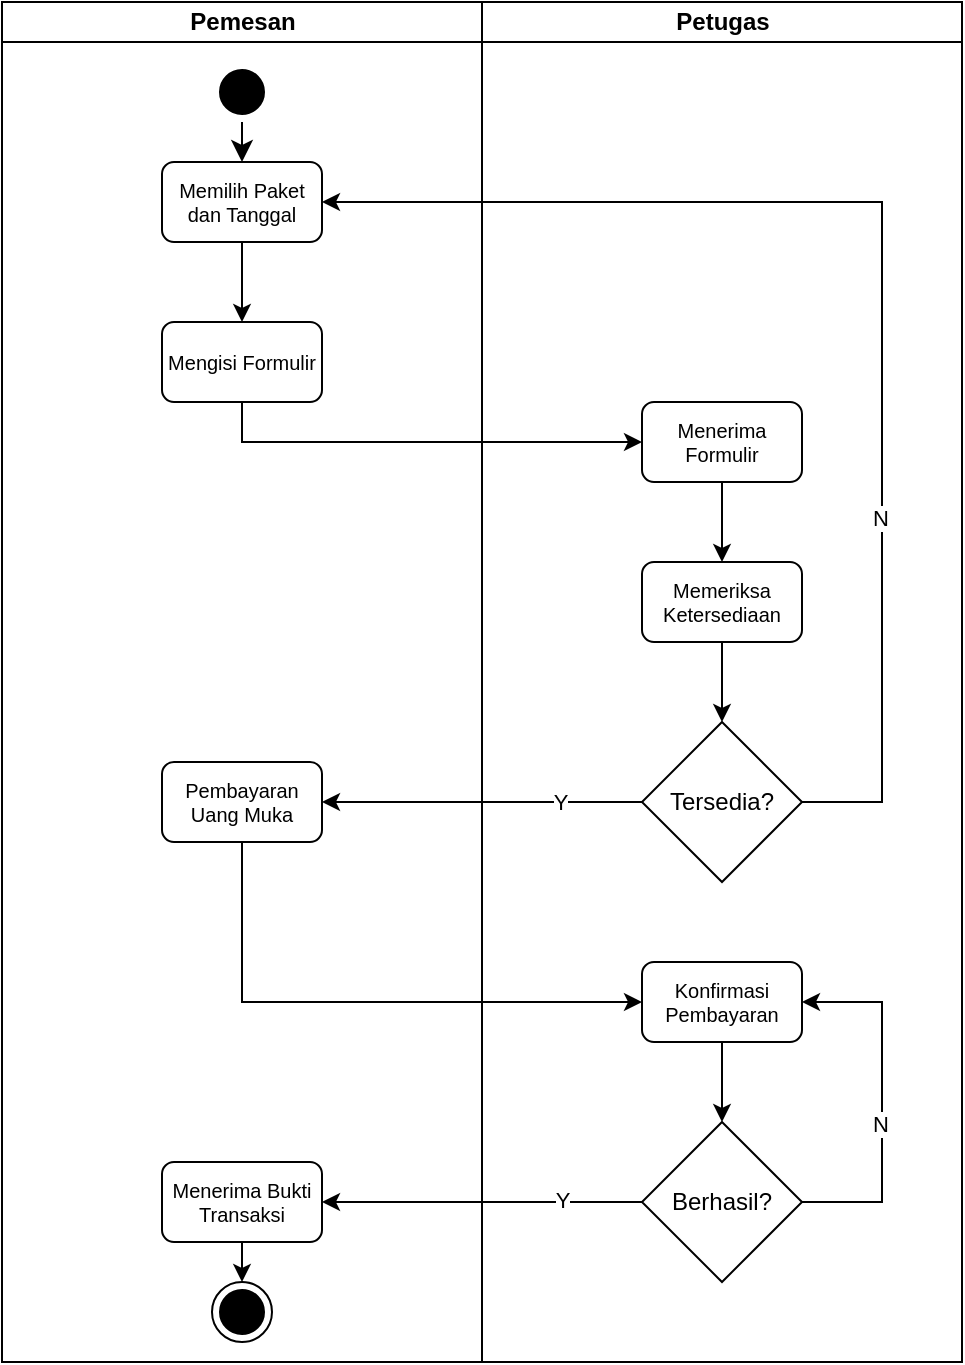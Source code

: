 <mxfile version="21.7.5" type="github" pages="2">
  <diagram name="Berjalan" id="e7e014a7-5840-1c2e-5031-d8a46d1fe8dd">
    <mxGraphModel dx="1060" dy="561" grid="1" gridSize="10" guides="1" tooltips="1" connect="1" arrows="1" fold="1" page="1" pageScale="1" pageWidth="1169" pageHeight="826" background="none" math="0" shadow="0">
      <root>
        <mxCell id="0" />
        <mxCell id="1" parent="0" />
        <mxCell id="pQh984amjkJI4nYFNe4P-45" value="Pemesan" style="swimlane;html=1;startSize=20;" vertex="1" parent="1">
          <mxGeometry x="40" y="40" width="240" height="680" as="geometry" />
        </mxCell>
        <mxCell id="pQh984amjkJI4nYFNe4P-63" value="" style="ellipse;html=1;shape=startState;fillColor=#000000;strokeColor=#000000;" vertex="1" parent="pQh984amjkJI4nYFNe4P-45">
          <mxGeometry x="105" y="30" width="30" height="30" as="geometry" />
        </mxCell>
        <mxCell id="pQh984amjkJI4nYFNe4P-66" value="Mengisi Formulir" style="rounded=1;whiteSpace=wrap;html=1;fontSize=10;" vertex="1" parent="pQh984amjkJI4nYFNe4P-45">
          <mxGeometry x="80" y="160" width="80" height="40" as="geometry" />
        </mxCell>
        <mxCell id="pQh984amjkJI4nYFNe4P-72" value="Pembayaran Uang Muka" style="rounded=1;whiteSpace=wrap;html=1;fontSize=10;" vertex="1" parent="pQh984amjkJI4nYFNe4P-45">
          <mxGeometry x="80" y="380" width="80" height="40" as="geometry" />
        </mxCell>
        <mxCell id="pQh984amjkJI4nYFNe4P-85" style="edgeStyle=orthogonalEdgeStyle;rounded=0;orthogonalLoop=1;jettySize=auto;html=1;exitX=0.5;exitY=1;exitDx=0;exitDy=0;entryX=0.5;entryY=0;entryDx=0;entryDy=0;" edge="1" parent="pQh984amjkJI4nYFNe4P-45" source="pQh984amjkJI4nYFNe4P-75" target="pQh984amjkJI4nYFNe4P-76">
          <mxGeometry relative="1" as="geometry" />
        </mxCell>
        <mxCell id="pQh984amjkJI4nYFNe4P-75" value="Menerima Bukti Transaksi" style="rounded=1;whiteSpace=wrap;html=1;fontSize=10;" vertex="1" parent="pQh984amjkJI4nYFNe4P-45">
          <mxGeometry x="80" y="580" width="80" height="40" as="geometry" />
        </mxCell>
        <mxCell id="pQh984amjkJI4nYFNe4P-76" value="" style="ellipse;html=1;shape=endState;fillColor=#000000;strokeColor=#000000;" vertex="1" parent="pQh984amjkJI4nYFNe4P-45">
          <mxGeometry x="105" y="640" width="30" height="30" as="geometry" />
        </mxCell>
        <mxCell id="pQh984amjkJI4nYFNe4P-86" value="" style="edgeStyle=orthogonalEdgeStyle;html=1;verticalAlign=bottom;endArrow=classic;endSize=8;strokeColor=#000000;rounded=0;endFill=1;" edge="1" parent="pQh984amjkJI4nYFNe4P-45" source="pQh984amjkJI4nYFNe4P-63" target="pQh984amjkJI4nYFNe4P-65">
          <mxGeometry relative="1" as="geometry">
            <mxPoint x="160" y="160" as="targetPoint" />
            <mxPoint x="160" y="100" as="sourcePoint" />
          </mxGeometry>
        </mxCell>
        <mxCell id="pQh984amjkJI4nYFNe4P-87" value="" style="edgeStyle=orthogonalEdgeStyle;rounded=0;orthogonalLoop=1;jettySize=auto;html=1;" edge="1" parent="pQh984amjkJI4nYFNe4P-45" source="pQh984amjkJI4nYFNe4P-65" target="pQh984amjkJI4nYFNe4P-66">
          <mxGeometry relative="1" as="geometry" />
        </mxCell>
        <mxCell id="pQh984amjkJI4nYFNe4P-65" value="Memilih Paket dan Tanggal" style="rounded=1;whiteSpace=wrap;html=1;fontSize=10;" vertex="1" parent="pQh984amjkJI4nYFNe4P-45">
          <mxGeometry x="80" y="80" width="80" height="40" as="geometry" />
        </mxCell>
        <mxCell id="pQh984amjkJI4nYFNe4P-54" value="Petugas" style="swimlane;html=1;startSize=20;" vertex="1" parent="1">
          <mxGeometry x="280" y="40" width="240" height="680" as="geometry" />
        </mxCell>
        <mxCell id="pQh984amjkJI4nYFNe4P-79" value="" style="edgeStyle=orthogonalEdgeStyle;rounded=0;orthogonalLoop=1;jettySize=auto;html=1;" edge="1" parent="pQh984amjkJI4nYFNe4P-54" source="pQh984amjkJI4nYFNe4P-68" target="pQh984amjkJI4nYFNe4P-70">
          <mxGeometry relative="1" as="geometry" />
        </mxCell>
        <mxCell id="pQh984amjkJI4nYFNe4P-68" value="Menerima Formulir" style="rounded=1;whiteSpace=wrap;html=1;fontSize=10;" vertex="1" parent="pQh984amjkJI4nYFNe4P-54">
          <mxGeometry x="80" y="200" width="80" height="40" as="geometry" />
        </mxCell>
        <mxCell id="pQh984amjkJI4nYFNe4P-80" value="" style="edgeStyle=orthogonalEdgeStyle;rounded=0;orthogonalLoop=1;jettySize=auto;html=1;" edge="1" parent="pQh984amjkJI4nYFNe4P-54" source="pQh984amjkJI4nYFNe4P-70" target="pQh984amjkJI4nYFNe4P-71">
          <mxGeometry relative="1" as="geometry" />
        </mxCell>
        <mxCell id="pQh984amjkJI4nYFNe4P-70" value="Memeriksa Ketersediaan" style="rounded=1;whiteSpace=wrap;html=1;fontSize=10;" vertex="1" parent="pQh984amjkJI4nYFNe4P-54">
          <mxGeometry x="80" y="280" width="80" height="40" as="geometry" />
        </mxCell>
        <mxCell id="pQh984amjkJI4nYFNe4P-71" value="Tersedia?" style="rhombus;whiteSpace=wrap;html=1;" vertex="1" parent="pQh984amjkJI4nYFNe4P-54">
          <mxGeometry x="80" y="360" width="80" height="80" as="geometry" />
        </mxCell>
        <mxCell id="pQh984amjkJI4nYFNe4P-83" value="" style="edgeStyle=orthogonalEdgeStyle;rounded=0;orthogonalLoop=1;jettySize=auto;html=1;" edge="1" parent="pQh984amjkJI4nYFNe4P-54" source="pQh984amjkJI4nYFNe4P-73" target="pQh984amjkJI4nYFNe4P-74">
          <mxGeometry relative="1" as="geometry" />
        </mxCell>
        <mxCell id="pQh984amjkJI4nYFNe4P-73" value="Konfirmasi Pembayaran" style="rounded=1;whiteSpace=wrap;html=1;fontSize=10;" vertex="1" parent="pQh984amjkJI4nYFNe4P-54">
          <mxGeometry x="80" y="480" width="80" height="40" as="geometry" />
        </mxCell>
        <mxCell id="pQh984amjkJI4nYFNe4P-91" style="edgeStyle=orthogonalEdgeStyle;rounded=0;orthogonalLoop=1;jettySize=auto;html=1;entryX=1;entryY=0.5;entryDx=0;entryDy=0;" edge="1" parent="pQh984amjkJI4nYFNe4P-54" source="pQh984amjkJI4nYFNe4P-74" target="pQh984amjkJI4nYFNe4P-73">
          <mxGeometry relative="1" as="geometry">
            <Array as="points">
              <mxPoint x="200" y="600" />
              <mxPoint x="200" y="500" />
            </Array>
          </mxGeometry>
        </mxCell>
        <mxCell id="pQh984amjkJI4nYFNe4P-92" value="N" style="edgeLabel;html=1;align=center;verticalAlign=middle;resizable=0;points=[];" vertex="1" connectable="0" parent="pQh984amjkJI4nYFNe4P-91">
          <mxGeometry x="-0.122" y="-1" relative="1" as="geometry">
            <mxPoint x="-2" as="offset" />
          </mxGeometry>
        </mxCell>
        <mxCell id="pQh984amjkJI4nYFNe4P-74" value="Berhasil?" style="rhombus;whiteSpace=wrap;html=1;" vertex="1" parent="pQh984amjkJI4nYFNe4P-54">
          <mxGeometry x="80" y="560" width="80" height="80" as="geometry" />
        </mxCell>
        <mxCell id="pQh984amjkJI4nYFNe4P-78" style="edgeStyle=orthogonalEdgeStyle;rounded=0;orthogonalLoop=1;jettySize=auto;html=1;entryX=0;entryY=0.5;entryDx=0;entryDy=0;" edge="1" parent="1" source="pQh984amjkJI4nYFNe4P-66" target="pQh984amjkJI4nYFNe4P-68">
          <mxGeometry relative="1" as="geometry">
            <Array as="points">
              <mxPoint x="160" y="260" />
            </Array>
          </mxGeometry>
        </mxCell>
        <mxCell id="pQh984amjkJI4nYFNe4P-81" style="edgeStyle=orthogonalEdgeStyle;rounded=0;orthogonalLoop=1;jettySize=auto;html=1;entryX=1;entryY=0.5;entryDx=0;entryDy=0;" edge="1" parent="1" source="pQh984amjkJI4nYFNe4P-71" target="pQh984amjkJI4nYFNe4P-72">
          <mxGeometry relative="1" as="geometry" />
        </mxCell>
        <mxCell id="pQh984amjkJI4nYFNe4P-89" value="Y" style="edgeLabel;html=1;align=center;verticalAlign=middle;resizable=0;points=[];" vertex="1" connectable="0" parent="pQh984amjkJI4nYFNe4P-81">
          <mxGeometry x="-0.55" relative="1" as="geometry">
            <mxPoint x="-5" as="offset" />
          </mxGeometry>
        </mxCell>
        <mxCell id="pQh984amjkJI4nYFNe4P-82" style="edgeStyle=orthogonalEdgeStyle;rounded=0;orthogonalLoop=1;jettySize=auto;html=1;entryX=0;entryY=0.5;entryDx=0;entryDy=0;" edge="1" parent="1" source="pQh984amjkJI4nYFNe4P-72" target="pQh984amjkJI4nYFNe4P-73">
          <mxGeometry relative="1" as="geometry">
            <Array as="points">
              <mxPoint x="160" y="540" />
            </Array>
          </mxGeometry>
        </mxCell>
        <mxCell id="pQh984amjkJI4nYFNe4P-84" style="edgeStyle=orthogonalEdgeStyle;rounded=0;orthogonalLoop=1;jettySize=auto;html=1;entryX=1;entryY=0.5;entryDx=0;entryDy=0;" edge="1" parent="1" source="pQh984amjkJI4nYFNe4P-74" target="pQh984amjkJI4nYFNe4P-75">
          <mxGeometry relative="1" as="geometry" />
        </mxCell>
        <mxCell id="pQh984amjkJI4nYFNe4P-93" value="Y" style="edgeLabel;html=1;align=center;verticalAlign=middle;resizable=0;points=[];" vertex="1" connectable="0" parent="pQh984amjkJI4nYFNe4P-84">
          <mxGeometry x="-0.5" y="-1" relative="1" as="geometry">
            <mxPoint as="offset" />
          </mxGeometry>
        </mxCell>
        <mxCell id="pQh984amjkJI4nYFNe4P-88" style="edgeStyle=orthogonalEdgeStyle;rounded=0;orthogonalLoop=1;jettySize=auto;html=1;entryX=1;entryY=0.5;entryDx=0;entryDy=0;" edge="1" parent="1" source="pQh984amjkJI4nYFNe4P-71" target="pQh984amjkJI4nYFNe4P-65">
          <mxGeometry relative="1" as="geometry">
            <Array as="points">
              <mxPoint x="480" y="440" />
              <mxPoint x="480" y="140" />
            </Array>
          </mxGeometry>
        </mxCell>
        <mxCell id="pQh984amjkJI4nYFNe4P-90" value="N" style="edgeLabel;html=1;align=center;verticalAlign=middle;resizable=0;points=[];" vertex="1" connectable="0" parent="pQh984amjkJI4nYFNe4P-88">
          <mxGeometry x="-0.413" y="-2" relative="1" as="geometry">
            <mxPoint x="-3" as="offset" />
          </mxGeometry>
        </mxCell>
      </root>
    </mxGraphModel>
  </diagram>
  <diagram id="MjwiOhjLP03YVOyMl6Ty" name="Rekomendasi">
    <mxGraphModel dx="1060" dy="561" grid="1" gridSize="10" guides="1" tooltips="1" connect="1" arrows="1" fold="1" page="1" pageScale="1" pageWidth="850" pageHeight="1100" math="0" shadow="0">
      <root>
        <mxCell id="0" />
        <mxCell id="1" parent="0" />
        <mxCell id="2FWG7DzHUaF349T8xaMi-1" value="Pengguna" style="swimlane;html=1;startSize=20;" vertex="1" parent="1">
          <mxGeometry x="40" y="40" width="240" height="760" as="geometry" />
        </mxCell>
        <mxCell id="2FWG7DzHUaF349T8xaMi-2" value="" style="ellipse;html=1;shape=startState;fillColor=#000000;strokeColor=#000000;" vertex="1" parent="2FWG7DzHUaF349T8xaMi-1">
          <mxGeometry x="105" y="30" width="30" height="30" as="geometry" />
        </mxCell>
        <mxCell id="2FWG7DzHUaF349T8xaMi-25" value="" style="edgeStyle=orthogonalEdgeStyle;rounded=0;orthogonalLoop=1;jettySize=auto;html=1;" edge="1" parent="2FWG7DzHUaF349T8xaMi-1" source="2FWG7DzHUaF349T8xaMi-3" target="2FWG7DzHUaF349T8xaMi-22">
          <mxGeometry relative="1" as="geometry" />
        </mxCell>
        <mxCell id="2FWG7DzHUaF349T8xaMi-3" value="Pilih Paket" style="rounded=1;whiteSpace=wrap;html=1;fontSize=10;" vertex="1" parent="2FWG7DzHUaF349T8xaMi-1">
          <mxGeometry x="80" y="160" width="80" height="40" as="geometry" />
        </mxCell>
        <mxCell id="2FWG7DzHUaF349T8xaMi-34" style="edgeStyle=orthogonalEdgeStyle;rounded=0;orthogonalLoop=1;jettySize=auto;html=1;exitX=0.5;exitY=1;exitDx=0;exitDy=0;entryX=0.5;entryY=0;entryDx=0;entryDy=0;" edge="1" parent="2FWG7DzHUaF349T8xaMi-1" source="2FWG7DzHUaF349T8xaMi-4" target="2FWG7DzHUaF349T8xaMi-30">
          <mxGeometry relative="1" as="geometry" />
        </mxCell>
        <mxCell id="2FWG7DzHUaF349T8xaMi-4" value="Pembayaran Melalui Payment Gateway" style="rounded=1;whiteSpace=wrap;html=1;fontSize=10;" vertex="1" parent="2FWG7DzHUaF349T8xaMi-1">
          <mxGeometry x="80" y="320" width="80" height="40" as="geometry" />
        </mxCell>
        <mxCell id="2FWG7DzHUaF349T8xaMi-5" style="edgeStyle=orthogonalEdgeStyle;rounded=0;orthogonalLoop=1;jettySize=auto;html=1;exitX=0.5;exitY=1;exitDx=0;exitDy=0;entryX=0.5;entryY=0;entryDx=0;entryDy=0;" edge="1" parent="2FWG7DzHUaF349T8xaMi-1" source="2FWG7DzHUaF349T8xaMi-6" target="2FWG7DzHUaF349T8xaMi-7">
          <mxGeometry relative="1" as="geometry" />
        </mxCell>
        <mxCell id="2FWG7DzHUaF349T8xaMi-6" value="Menerima Bukti Transaksi" style="rounded=1;whiteSpace=wrap;html=1;fontSize=10;" vertex="1" parent="2FWG7DzHUaF349T8xaMi-1">
          <mxGeometry x="80" y="640" width="80" height="40" as="geometry" />
        </mxCell>
        <mxCell id="2FWG7DzHUaF349T8xaMi-7" value="" style="ellipse;html=1;shape=endState;fillColor=#000000;strokeColor=#000000;" vertex="1" parent="2FWG7DzHUaF349T8xaMi-1">
          <mxGeometry x="105" y="710" width="30" height="30" as="geometry" />
        </mxCell>
        <mxCell id="2FWG7DzHUaF349T8xaMi-8" value="" style="edgeStyle=orthogonalEdgeStyle;html=1;verticalAlign=bottom;endArrow=classic;endSize=8;strokeColor=#000000;rounded=0;endFill=1;" edge="1" parent="2FWG7DzHUaF349T8xaMi-1" source="2FWG7DzHUaF349T8xaMi-2" target="2FWG7DzHUaF349T8xaMi-10">
          <mxGeometry relative="1" as="geometry">
            <mxPoint x="160" y="160" as="targetPoint" />
            <mxPoint x="160" y="100" as="sourcePoint" />
          </mxGeometry>
        </mxCell>
        <mxCell id="2FWG7DzHUaF349T8xaMi-10" value="Login" style="rounded=1;whiteSpace=wrap;html=1;fontSize=10;" vertex="1" parent="2FWG7DzHUaF349T8xaMi-1">
          <mxGeometry x="80" y="80" width="80" height="40" as="geometry" />
        </mxCell>
        <mxCell id="2FWG7DzHUaF349T8xaMi-22" value="Mengisi Data Pemesanan" style="rounded=1;whiteSpace=wrap;html=1;fontSize=10;" vertex="1" parent="2FWG7DzHUaF349T8xaMi-1">
          <mxGeometry x="80" y="220" width="80" height="40" as="geometry" />
        </mxCell>
        <mxCell id="2FWG7DzHUaF349T8xaMi-35" style="edgeStyle=orthogonalEdgeStyle;rounded=0;orthogonalLoop=1;jettySize=auto;html=1;exitX=0.5;exitY=1;exitDx=0;exitDy=0;entryX=0.5;entryY=0;entryDx=0;entryDy=0;" edge="1" parent="2FWG7DzHUaF349T8xaMi-1" source="2FWG7DzHUaF349T8xaMi-30" target="2FWG7DzHUaF349T8xaMi-31">
          <mxGeometry relative="1" as="geometry" />
        </mxCell>
        <mxCell id="2FWG7DzHUaF349T8xaMi-30" value="Pilih Metode Pembayaran" style="rounded=1;whiteSpace=wrap;html=1;fontSize=10;" vertex="1" parent="2FWG7DzHUaF349T8xaMi-1">
          <mxGeometry x="80" y="380" width="80" height="40" as="geometry" />
        </mxCell>
        <mxCell id="2FWG7DzHUaF349T8xaMi-31" value="Mengisi Informasi Pembayaran" style="rounded=1;whiteSpace=wrap;html=1;fontSize=10;" vertex="1" parent="2FWG7DzHUaF349T8xaMi-1">
          <mxGeometry x="80" y="440" width="80" height="40" as="geometry" />
        </mxCell>
        <mxCell id="2FWG7DzHUaF349T8xaMi-43" style="edgeStyle=orthogonalEdgeStyle;rounded=0;orthogonalLoop=1;jettySize=auto;html=1;exitX=0.5;exitY=1;exitDx=0;exitDy=0;entryX=0.5;entryY=0;entryDx=0;entryDy=0;" edge="1" parent="2FWG7DzHUaF349T8xaMi-1" source="2FWG7DzHUaF349T8xaMi-41" target="2FWG7DzHUaF349T8xaMi-6">
          <mxGeometry relative="1" as="geometry" />
        </mxCell>
        <mxCell id="2FWG7DzHUaF349T8xaMi-41" value="Melihat Histori Pesanan" style="rounded=1;whiteSpace=wrap;html=1;fontSize=10;" vertex="1" parent="2FWG7DzHUaF349T8xaMi-1">
          <mxGeometry x="80" y="580" width="80" height="40" as="geometry" />
        </mxCell>
        <mxCell id="2FWG7DzHUaF349T8xaMi-11" value="Sistem" style="swimlane;html=1;startSize=20;" vertex="1" parent="1">
          <mxGeometry x="280" y="40" width="240" height="760" as="geometry" />
        </mxCell>
        <mxCell id="2FWG7DzHUaF349T8xaMi-13" value="Tampil Halaman Utama" style="rounded=1;whiteSpace=wrap;html=1;fontSize=10;" vertex="1" parent="2FWG7DzHUaF349T8xaMi-11">
          <mxGeometry x="80" y="80" width="80" height="40" as="geometry" />
        </mxCell>
        <mxCell id="2FWG7DzHUaF349T8xaMi-27" value="" style="edgeStyle=orthogonalEdgeStyle;rounded=0;orthogonalLoop=1;jettySize=auto;html=1;" edge="1" parent="2FWG7DzHUaF349T8xaMi-11" source="2FWG7DzHUaF349T8xaMi-15" target="2FWG7DzHUaF349T8xaMi-16">
          <mxGeometry relative="1" as="geometry" />
        </mxCell>
        <mxCell id="2FWG7DzHUaF349T8xaMi-15" value="Memeriksa Ketersediaan" style="rounded=1;whiteSpace=wrap;html=1;fontSize=10;" vertex="1" parent="2FWG7DzHUaF349T8xaMi-11">
          <mxGeometry x="80" y="220" width="80" height="40" as="geometry" />
        </mxCell>
        <mxCell id="2FWG7DzHUaF349T8xaMi-16" value="Tersedia?" style="rhombus;whiteSpace=wrap;html=1;" vertex="1" parent="2FWG7DzHUaF349T8xaMi-11">
          <mxGeometry x="80" y="300" width="80" height="80" as="geometry" />
        </mxCell>
        <mxCell id="2FWG7DzHUaF349T8xaMi-39" style="edgeStyle=orthogonalEdgeStyle;rounded=0;orthogonalLoop=1;jettySize=auto;html=1;exitX=0.5;exitY=1;exitDx=0;exitDy=0;entryX=0.5;entryY=0;entryDx=0;entryDy=0;" edge="1" parent="2FWG7DzHUaF349T8xaMi-11" source="2FWG7DzHUaF349T8xaMi-18" target="2FWG7DzHUaF349T8xaMi-37">
          <mxGeometry relative="1" as="geometry" />
        </mxCell>
        <mxCell id="2FWG7DzHUaF349T8xaMi-18" value="Payment Gateway Memproses" style="rounded=1;whiteSpace=wrap;html=1;fontSize=10;" vertex="1" parent="2FWG7DzHUaF349T8xaMi-11">
          <mxGeometry x="80" y="440" width="80" height="40" as="geometry" />
        </mxCell>
        <mxCell id="2FWG7DzHUaF349T8xaMi-21" value="Berhasil?" style="rhombus;whiteSpace=wrap;html=1;" vertex="1" parent="2FWG7DzHUaF349T8xaMi-11">
          <mxGeometry x="80" y="560" width="80" height="80" as="geometry" />
        </mxCell>
        <mxCell id="2FWG7DzHUaF349T8xaMi-40" style="edgeStyle=orthogonalEdgeStyle;rounded=0;orthogonalLoop=1;jettySize=auto;html=1;exitX=0.5;exitY=1;exitDx=0;exitDy=0;entryX=0.5;entryY=0;entryDx=0;entryDy=0;" edge="1" parent="2FWG7DzHUaF349T8xaMi-11" source="2FWG7DzHUaF349T8xaMi-37" target="2FWG7DzHUaF349T8xaMi-21">
          <mxGeometry relative="1" as="geometry" />
        </mxCell>
        <mxCell id="2FWG7DzHUaF349T8xaMi-37" value="Konfirmasi Pembayaran" style="rounded=1;whiteSpace=wrap;html=1;fontSize=10;" vertex="1" parent="2FWG7DzHUaF349T8xaMi-11">
          <mxGeometry x="80" y="500" width="80" height="40" as="geometry" />
        </mxCell>
        <mxCell id="2FWG7DzHUaF349T8xaMi-45" style="edgeStyle=orthogonalEdgeStyle;rounded=0;orthogonalLoop=1;jettySize=auto;html=1;entryX=1;entryY=0.5;entryDx=0;entryDy=0;" edge="1" parent="2FWG7DzHUaF349T8xaMi-11">
          <mxGeometry relative="1" as="geometry">
            <mxPoint x="80" y="599.5" as="sourcePoint" />
            <mxPoint x="-80" y="599.5" as="targetPoint" />
          </mxGeometry>
        </mxCell>
        <mxCell id="2FWG7DzHUaF349T8xaMi-46" value="Y" style="edgeLabel;html=1;align=center;verticalAlign=middle;resizable=0;points=[];" vertex="1" connectable="0" parent="2FWG7DzHUaF349T8xaMi-45">
          <mxGeometry x="-0.525" y="2" relative="1" as="geometry">
            <mxPoint x="-2" y="-2" as="offset" />
          </mxGeometry>
        </mxCell>
        <mxCell id="2FWG7DzHUaF349T8xaMi-23" style="edgeStyle=orthogonalEdgeStyle;rounded=0;orthogonalLoop=1;jettySize=auto;html=1;entryX=0;entryY=0.5;entryDx=0;entryDy=0;" edge="1" parent="1" source="2FWG7DzHUaF349T8xaMi-10" target="2FWG7DzHUaF349T8xaMi-13">
          <mxGeometry relative="1" as="geometry" />
        </mxCell>
        <mxCell id="2FWG7DzHUaF349T8xaMi-24" style="edgeStyle=orthogonalEdgeStyle;rounded=0;orthogonalLoop=1;jettySize=auto;html=1;entryX=0.5;entryY=0;entryDx=0;entryDy=0;" edge="1" parent="1" source="2FWG7DzHUaF349T8xaMi-13" target="2FWG7DzHUaF349T8xaMi-3">
          <mxGeometry relative="1" as="geometry">
            <Array as="points">
              <mxPoint x="400" y="180" />
              <mxPoint x="160" y="180" />
            </Array>
          </mxGeometry>
        </mxCell>
        <mxCell id="2FWG7DzHUaF349T8xaMi-26" style="edgeStyle=orthogonalEdgeStyle;rounded=0;orthogonalLoop=1;jettySize=auto;html=1;entryX=0;entryY=0.5;entryDx=0;entryDy=0;" edge="1" parent="1" source="2FWG7DzHUaF349T8xaMi-22" target="2FWG7DzHUaF349T8xaMi-15">
          <mxGeometry relative="1" as="geometry" />
        </mxCell>
        <mxCell id="2FWG7DzHUaF349T8xaMi-28" style="edgeStyle=orthogonalEdgeStyle;rounded=0;orthogonalLoop=1;jettySize=auto;html=1;entryX=1;entryY=0.5;entryDx=0;entryDy=0;exitX=1;exitY=0.5;exitDx=0;exitDy=0;" edge="1" parent="1" source="2FWG7DzHUaF349T8xaMi-16" target="2FWG7DzHUaF349T8xaMi-3">
          <mxGeometry relative="1" as="geometry">
            <Array as="points">
              <mxPoint x="480" y="380" />
              <mxPoint x="480" y="220" />
            </Array>
            <mxPoint x="440" y="400" as="sourcePoint" />
            <mxPoint x="440" y="300" as="targetPoint" />
          </mxGeometry>
        </mxCell>
        <mxCell id="2FWG7DzHUaF349T8xaMi-29" value="N" style="edgeLabel;html=1;align=center;verticalAlign=middle;resizable=0;points=[];" vertex="1" connectable="0" parent="2FWG7DzHUaF349T8xaMi-28">
          <mxGeometry x="-0.122" y="-1" relative="1" as="geometry">
            <mxPoint x="9" y="140" as="offset" />
          </mxGeometry>
        </mxCell>
        <mxCell id="2FWG7DzHUaF349T8xaMi-33" style="edgeStyle=orthogonalEdgeStyle;rounded=0;orthogonalLoop=1;jettySize=auto;html=1;entryX=1;entryY=0.5;entryDx=0;entryDy=0;" edge="1" parent="1" source="2FWG7DzHUaF349T8xaMi-16" target="2FWG7DzHUaF349T8xaMi-4">
          <mxGeometry relative="1" as="geometry" />
        </mxCell>
        <mxCell id="2FWG7DzHUaF349T8xaMi-36" value="Y" style="edgeLabel;html=1;align=center;verticalAlign=middle;resizable=0;points=[];" vertex="1" connectable="0" parent="2FWG7DzHUaF349T8xaMi-33">
          <mxGeometry x="-0.525" y="2" relative="1" as="geometry">
            <mxPoint x="-2" y="-2" as="offset" />
          </mxGeometry>
        </mxCell>
        <mxCell id="2FWG7DzHUaF349T8xaMi-19" style="edgeStyle=orthogonalEdgeStyle;rounded=0;orthogonalLoop=1;jettySize=auto;html=1;entryX=1;entryY=0.5;entryDx=0;entryDy=0;" edge="1" parent="1" source="2FWG7DzHUaF349T8xaMi-21" target="2FWG7DzHUaF349T8xaMi-30">
          <mxGeometry relative="1" as="geometry">
            <Array as="points">
              <mxPoint x="480" y="640" />
              <mxPoint x="480" y="440" />
            </Array>
          </mxGeometry>
        </mxCell>
        <mxCell id="2FWG7DzHUaF349T8xaMi-20" value="N" style="edgeLabel;html=1;align=center;verticalAlign=middle;resizable=0;points=[];" vertex="1" connectable="0" parent="2FWG7DzHUaF349T8xaMi-19">
          <mxGeometry x="-0.122" y="-1" relative="1" as="geometry">
            <mxPoint x="-2" y="148" as="offset" />
          </mxGeometry>
        </mxCell>
        <mxCell id="2FWG7DzHUaF349T8xaMi-38" style="edgeStyle=orthogonalEdgeStyle;rounded=0;orthogonalLoop=1;jettySize=auto;html=1;entryX=0;entryY=0.5;entryDx=0;entryDy=0;" edge="1" parent="1" source="2FWG7DzHUaF349T8xaMi-31" target="2FWG7DzHUaF349T8xaMi-18">
          <mxGeometry relative="1" as="geometry" />
        </mxCell>
      </root>
    </mxGraphModel>
  </diagram>
</mxfile>
